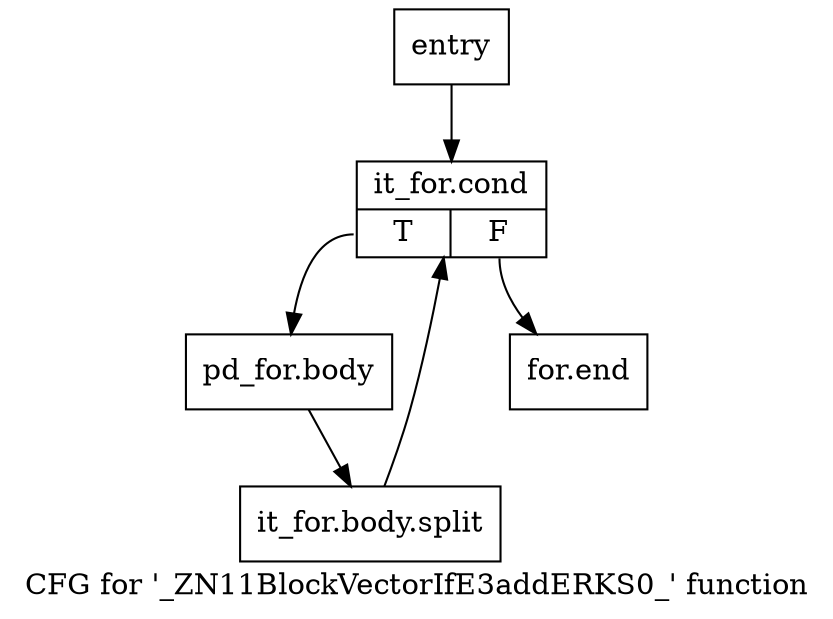 digraph "CFG for '_ZN11BlockVectorIfE3addERKS0_' function" {
	label="CFG for '_ZN11BlockVectorIfE3addERKS0_' function";

	Node0x2ef3e10 [shape=record,label="{entry}"];
	Node0x2ef3e10 -> Node0x2ef3e60;
	Node0x2ef3e60 [shape=record,label="{it_for.cond|{<s0>T|<s1>F}}"];
	Node0x2ef3e60:s0 -> Node0x2ef3eb0;
	Node0x2ef3e60:s1 -> Node0x2ef3f00;
	Node0x2ef3eb0 [shape=record,label="{pd_for.body}"];
	Node0x2ef3eb0 -> Node0x7e874a0;
	Node0x7e874a0 [shape=record,label="{it_for.body.split}"];
	Node0x7e874a0 -> Node0x2ef3e60;
	Node0x2ef3f00 [shape=record,label="{for.end}"];
}
